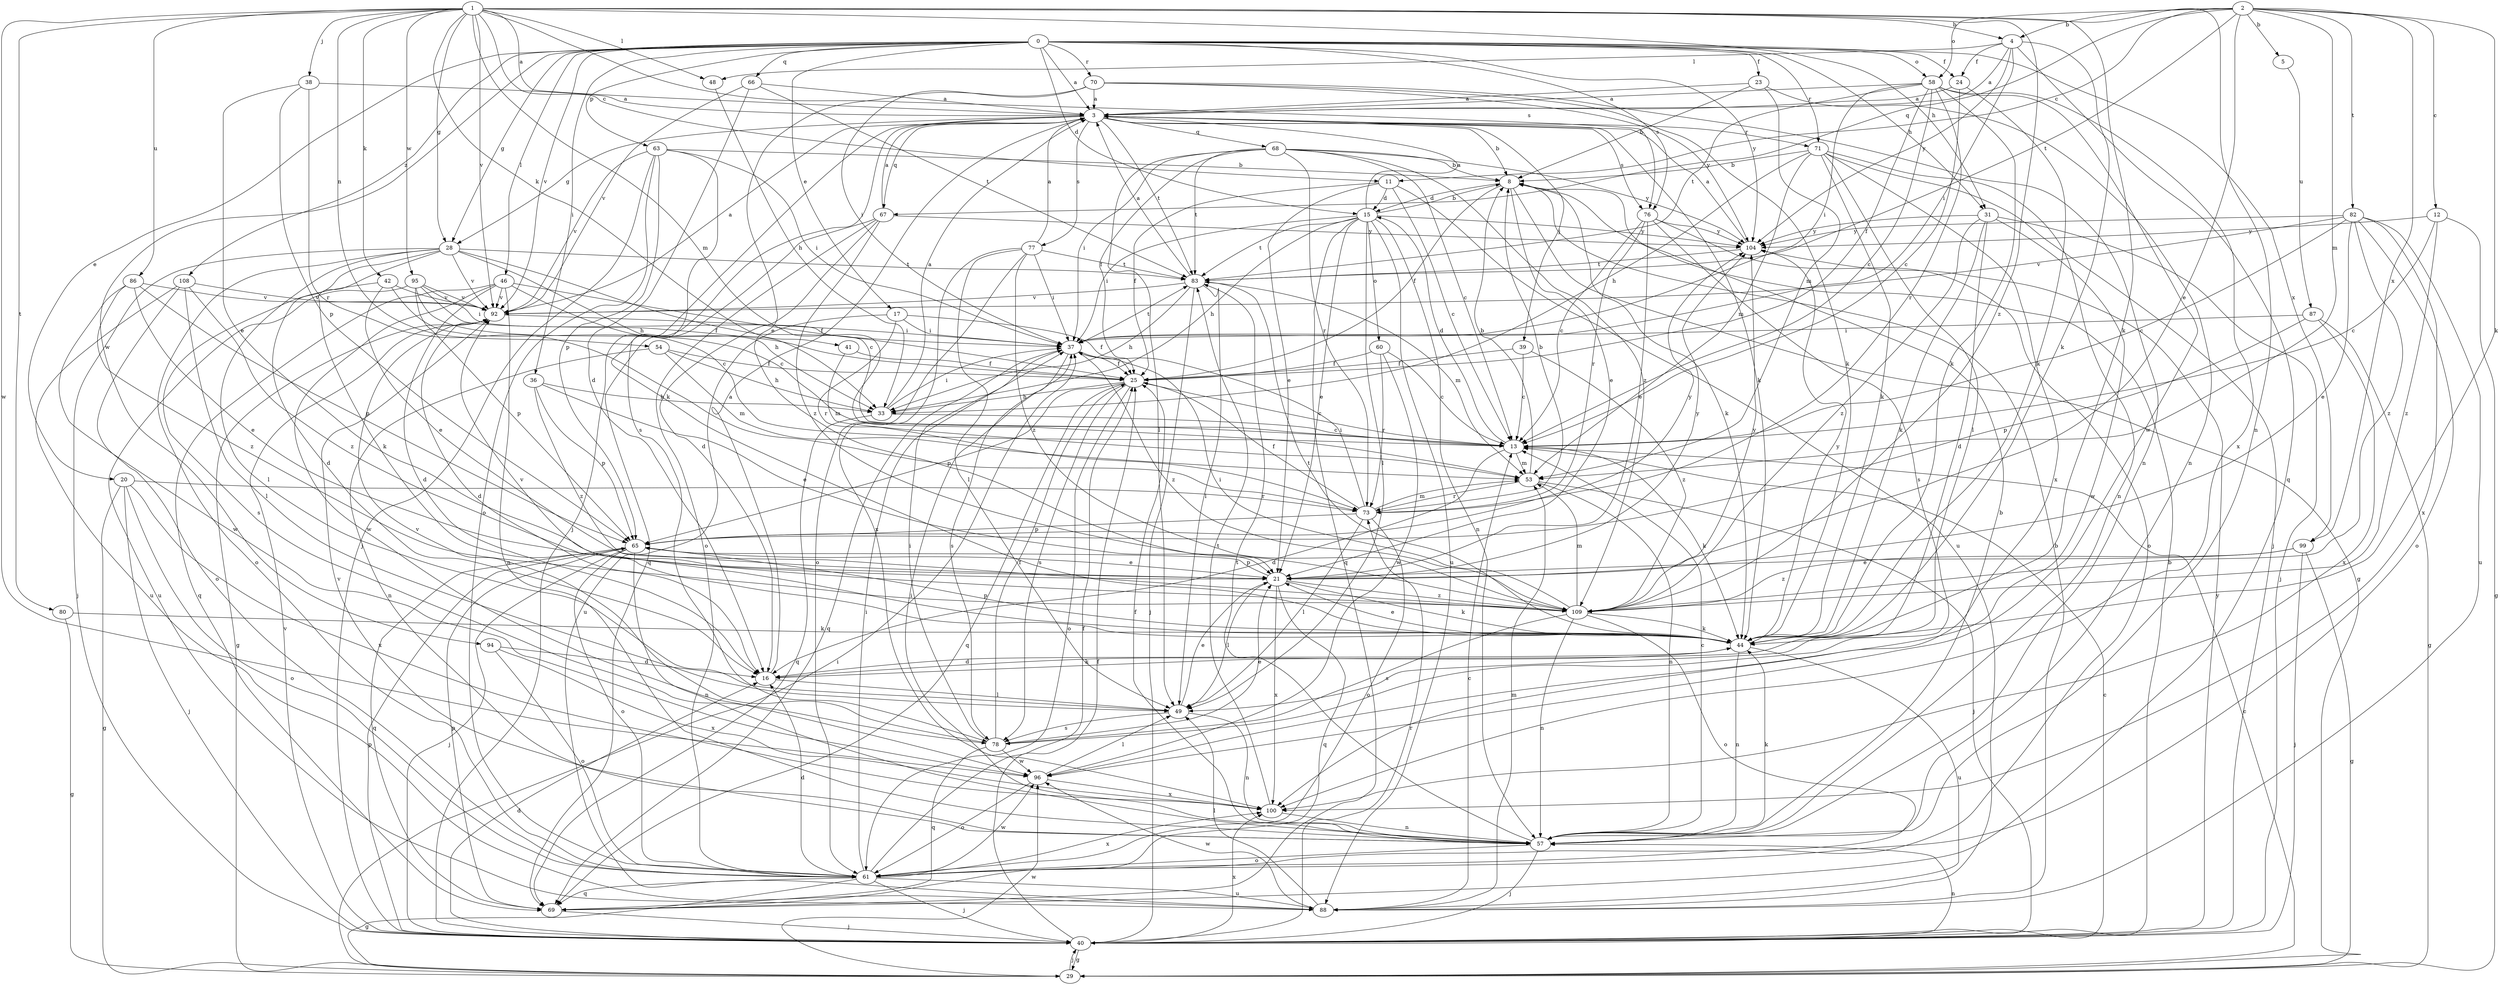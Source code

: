 strict digraph  {
0;
1;
2;
3;
4;
5;
8;
11;
12;
13;
15;
16;
17;
20;
21;
23;
24;
25;
28;
29;
31;
33;
36;
37;
38;
39;
40;
41;
42;
44;
46;
48;
49;
53;
54;
57;
58;
60;
61;
63;
65;
66;
67;
68;
69;
70;
71;
73;
76;
77;
78;
80;
82;
83;
86;
87;
88;
92;
94;
95;
96;
99;
100;
104;
108;
109;
0 -> 3  [label=a];
0 -> 15  [label=d];
0 -> 17  [label=e];
0 -> 20  [label=e];
0 -> 23  [label=f];
0 -> 24  [label=f];
0 -> 28  [label=g];
0 -> 31  [label=h];
0 -> 36  [label=i];
0 -> 46  [label=l];
0 -> 58  [label=o];
0 -> 63  [label=p];
0 -> 66  [label=q];
0 -> 70  [label=r];
0 -> 71  [label=r];
0 -> 76  [label=s];
0 -> 92  [label=v];
0 -> 94  [label=w];
0 -> 99  [label=x];
0 -> 104  [label=y];
0 -> 108  [label=z];
1 -> 3  [label=a];
1 -> 4  [label=b];
1 -> 11  [label=c];
1 -> 28  [label=g];
1 -> 31  [label=h];
1 -> 38  [label=j];
1 -> 41  [label=k];
1 -> 42  [label=k];
1 -> 44  [label=k];
1 -> 48  [label=l];
1 -> 53  [label=m];
1 -> 54  [label=n];
1 -> 57  [label=n];
1 -> 76  [label=s];
1 -> 80  [label=t];
1 -> 86  [label=u];
1 -> 92  [label=v];
1 -> 95  [label=w];
1 -> 96  [label=w];
1 -> 109  [label=z];
2 -> 4  [label=b];
2 -> 5  [label=b];
2 -> 11  [label=c];
2 -> 12  [label=c];
2 -> 21  [label=e];
2 -> 44  [label=k];
2 -> 53  [label=m];
2 -> 58  [label=o];
2 -> 67  [label=q];
2 -> 82  [label=t];
2 -> 83  [label=t];
2 -> 99  [label=x];
3 -> 8  [label=b];
3 -> 28  [label=g];
3 -> 39  [label=j];
3 -> 40  [label=j];
3 -> 44  [label=k];
3 -> 67  [label=q];
3 -> 68  [label=q];
3 -> 71  [label=r];
3 -> 76  [label=s];
3 -> 77  [label=s];
3 -> 78  [label=s];
3 -> 83  [label=t];
4 -> 3  [label=a];
4 -> 24  [label=f];
4 -> 37  [label=i];
4 -> 44  [label=k];
4 -> 48  [label=l];
4 -> 69  [label=q];
4 -> 104  [label=y];
5 -> 87  [label=u];
8 -> 15  [label=d];
8 -> 21  [label=e];
8 -> 25  [label=f];
8 -> 29  [label=g];
8 -> 44  [label=k];
11 -> 13  [label=c];
11 -> 15  [label=d];
11 -> 21  [label=e];
11 -> 25  [label=f];
11 -> 88  [label=u];
12 -> 13  [label=c];
12 -> 29  [label=g];
12 -> 104  [label=y];
12 -> 109  [label=z];
13 -> 15  [label=d];
13 -> 16  [label=d];
13 -> 44  [label=k];
13 -> 53  [label=m];
15 -> 3  [label=a];
15 -> 8  [label=b];
15 -> 21  [label=e];
15 -> 33  [label=h];
15 -> 37  [label=i];
15 -> 49  [label=l];
15 -> 57  [label=n];
15 -> 60  [label=o];
15 -> 69  [label=q];
15 -> 83  [label=t];
15 -> 88  [label=u];
15 -> 104  [label=y];
16 -> 3  [label=a];
16 -> 44  [label=k];
16 -> 49  [label=l];
17 -> 25  [label=f];
17 -> 37  [label=i];
17 -> 73  [label=r];
17 -> 88  [label=u];
20 -> 29  [label=g];
20 -> 40  [label=j];
20 -> 61  [label=o];
20 -> 73  [label=r];
20 -> 100  [label=x];
21 -> 44  [label=k];
21 -> 49  [label=l];
21 -> 65  [label=p];
21 -> 69  [label=q];
21 -> 100  [label=x];
21 -> 104  [label=y];
21 -> 109  [label=z];
23 -> 3  [label=a];
23 -> 8  [label=b];
23 -> 53  [label=m];
23 -> 57  [label=n];
24 -> 3  [label=a];
24 -> 13  [label=c];
24 -> 44  [label=k];
25 -> 13  [label=c];
25 -> 33  [label=h];
25 -> 61  [label=o];
25 -> 65  [label=p];
25 -> 69  [label=q];
25 -> 78  [label=s];
28 -> 13  [label=c];
28 -> 16  [label=d];
28 -> 33  [label=h];
28 -> 40  [label=j];
28 -> 44  [label=k];
28 -> 49  [label=l];
28 -> 61  [label=o];
28 -> 83  [label=t];
28 -> 92  [label=v];
29 -> 13  [label=c];
29 -> 37  [label=i];
29 -> 40  [label=j];
29 -> 96  [label=w];
31 -> 16  [label=d];
31 -> 40  [label=j];
31 -> 44  [label=k];
31 -> 96  [label=w];
31 -> 104  [label=y];
31 -> 109  [label=z];
33 -> 3  [label=a];
33 -> 13  [label=c];
33 -> 37  [label=i];
33 -> 69  [label=q];
36 -> 21  [label=e];
36 -> 33  [label=h];
36 -> 65  [label=p];
36 -> 109  [label=z];
37 -> 25  [label=f];
37 -> 69  [label=q];
37 -> 78  [label=s];
37 -> 83  [label=t];
37 -> 109  [label=z];
38 -> 3  [label=a];
38 -> 21  [label=e];
38 -> 65  [label=p];
38 -> 73  [label=r];
39 -> 13  [label=c];
39 -> 25  [label=f];
39 -> 109  [label=z];
40 -> 8  [label=b];
40 -> 13  [label=c];
40 -> 16  [label=d];
40 -> 25  [label=f];
40 -> 29  [label=g];
40 -> 57  [label=n];
40 -> 65  [label=p];
40 -> 73  [label=r];
40 -> 92  [label=v];
40 -> 100  [label=x];
40 -> 104  [label=y];
41 -> 25  [label=f];
41 -> 53  [label=m];
42 -> 13  [label=c];
42 -> 21  [label=e];
42 -> 78  [label=s];
42 -> 92  [label=v];
44 -> 16  [label=d];
44 -> 21  [label=e];
44 -> 57  [label=n];
44 -> 65  [label=p];
44 -> 83  [label=t];
44 -> 88  [label=u];
44 -> 92  [label=v];
44 -> 104  [label=y];
46 -> 16  [label=d];
46 -> 25  [label=f];
46 -> 33  [label=h];
46 -> 57  [label=n];
46 -> 69  [label=q];
46 -> 92  [label=v];
46 -> 96  [label=w];
48 -> 33  [label=h];
49 -> 21  [label=e];
49 -> 57  [label=n];
49 -> 78  [label=s];
53 -> 8  [label=b];
53 -> 40  [label=j];
53 -> 57  [label=n];
53 -> 73  [label=r];
54 -> 25  [label=f];
54 -> 33  [label=h];
54 -> 53  [label=m];
54 -> 57  [label=n];
57 -> 8  [label=b];
57 -> 13  [label=c];
57 -> 25  [label=f];
57 -> 37  [label=i];
57 -> 40  [label=j];
57 -> 44  [label=k];
57 -> 61  [label=o];
57 -> 83  [label=t];
57 -> 92  [label=v];
58 -> 3  [label=a];
58 -> 13  [label=c];
58 -> 25  [label=f];
58 -> 37  [label=i];
58 -> 44  [label=k];
58 -> 73  [label=r];
58 -> 83  [label=t];
58 -> 96  [label=w];
58 -> 100  [label=x];
60 -> 13  [label=c];
60 -> 25  [label=f];
60 -> 73  [label=r];
60 -> 96  [label=w];
61 -> 16  [label=d];
61 -> 25  [label=f];
61 -> 29  [label=g];
61 -> 37  [label=i];
61 -> 40  [label=j];
61 -> 69  [label=q];
61 -> 88  [label=u];
61 -> 96  [label=w];
61 -> 100  [label=x];
63 -> 8  [label=b];
63 -> 37  [label=i];
63 -> 40  [label=j];
63 -> 44  [label=k];
63 -> 61  [label=o];
63 -> 65  [label=p];
63 -> 92  [label=v];
65 -> 21  [label=e];
65 -> 40  [label=j];
65 -> 57  [label=n];
65 -> 61  [label=o];
65 -> 69  [label=q];
65 -> 104  [label=y];
66 -> 3  [label=a];
66 -> 16  [label=d];
66 -> 83  [label=t];
66 -> 92  [label=v];
67 -> 3  [label=a];
67 -> 16  [label=d];
67 -> 61  [label=o];
67 -> 69  [label=q];
67 -> 104  [label=y];
67 -> 109  [label=z];
68 -> 8  [label=b];
68 -> 13  [label=c];
68 -> 25  [label=f];
68 -> 37  [label=i];
68 -> 49  [label=l];
68 -> 73  [label=r];
68 -> 83  [label=t];
68 -> 104  [label=y];
68 -> 109  [label=z];
69 -> 40  [label=j];
69 -> 65  [label=p];
70 -> 3  [label=a];
70 -> 21  [label=e];
70 -> 37  [label=i];
70 -> 44  [label=k];
70 -> 57  [label=n];
70 -> 104  [label=y];
71 -> 8  [label=b];
71 -> 33  [label=h];
71 -> 40  [label=j];
71 -> 44  [label=k];
71 -> 49  [label=l];
71 -> 53  [label=m];
71 -> 57  [label=n];
71 -> 100  [label=x];
73 -> 8  [label=b];
73 -> 25  [label=f];
73 -> 37  [label=i];
73 -> 49  [label=l];
73 -> 53  [label=m];
73 -> 61  [label=o];
73 -> 65  [label=p];
76 -> 13  [label=c];
76 -> 21  [label=e];
76 -> 61  [label=o];
76 -> 73  [label=r];
76 -> 78  [label=s];
76 -> 104  [label=y];
77 -> 3  [label=a];
77 -> 37  [label=i];
77 -> 49  [label=l];
77 -> 61  [label=o];
77 -> 83  [label=t];
77 -> 100  [label=x];
77 -> 109  [label=z];
78 -> 21  [label=e];
78 -> 25  [label=f];
78 -> 37  [label=i];
78 -> 69  [label=q];
78 -> 92  [label=v];
78 -> 96  [label=w];
80 -> 29  [label=g];
80 -> 44  [label=k];
82 -> 13  [label=c];
82 -> 21  [label=e];
82 -> 61  [label=o];
82 -> 88  [label=u];
82 -> 92  [label=v];
82 -> 100  [label=x];
82 -> 104  [label=y];
82 -> 109  [label=z];
83 -> 3  [label=a];
83 -> 33  [label=h];
83 -> 40  [label=j];
83 -> 49  [label=l];
83 -> 53  [label=m];
83 -> 92  [label=v];
86 -> 21  [label=e];
86 -> 65  [label=p];
86 -> 92  [label=v];
86 -> 96  [label=w];
86 -> 109  [label=z];
87 -> 29  [label=g];
87 -> 37  [label=i];
87 -> 65  [label=p];
87 -> 100  [label=x];
88 -> 8  [label=b];
88 -> 13  [label=c];
88 -> 49  [label=l];
88 -> 53  [label=m];
88 -> 96  [label=w];
92 -> 3  [label=a];
92 -> 16  [label=d];
92 -> 29  [label=g];
92 -> 37  [label=i];
94 -> 16  [label=d];
94 -> 61  [label=o];
94 -> 100  [label=x];
95 -> 13  [label=c];
95 -> 25  [label=f];
95 -> 37  [label=i];
95 -> 65  [label=p];
95 -> 88  [label=u];
95 -> 92  [label=v];
96 -> 49  [label=l];
96 -> 61  [label=o];
96 -> 100  [label=x];
99 -> 21  [label=e];
99 -> 29  [label=g];
99 -> 40  [label=j];
99 -> 109  [label=z];
100 -> 57  [label=n];
100 -> 83  [label=t];
104 -> 3  [label=a];
104 -> 83  [label=t];
108 -> 49  [label=l];
108 -> 61  [label=o];
108 -> 88  [label=u];
108 -> 92  [label=v];
108 -> 109  [label=z];
109 -> 37  [label=i];
109 -> 44  [label=k];
109 -> 53  [label=m];
109 -> 57  [label=n];
109 -> 61  [label=o];
109 -> 78  [label=s];
109 -> 104  [label=y];
}

